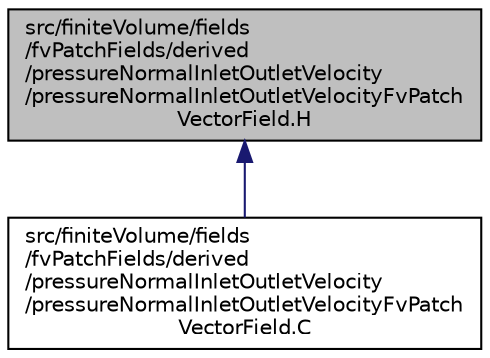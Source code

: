digraph "src/finiteVolume/fields/fvPatchFields/derived/pressureNormalInletOutletVelocity/pressureNormalInletOutletVelocityFvPatchVectorField.H"
{
  bgcolor="transparent";
  edge [fontname="Helvetica",fontsize="10",labelfontname="Helvetica",labelfontsize="10"];
  node [fontname="Helvetica",fontsize="10",shape=record];
  Node1 [label="src/finiteVolume/fields\l/fvPatchFields/derived\l/pressureNormalInletOutletVelocity\l/pressureNormalInletOutletVelocityFvPatch\lVectorField.H",height=0.2,width=0.4,color="black", fillcolor="grey75", style="filled", fontcolor="black"];
  Node1 -> Node2 [dir="back",color="midnightblue",fontsize="10",style="solid",fontname="Helvetica"];
  Node2 [label="src/finiteVolume/fields\l/fvPatchFields/derived\l/pressureNormalInletOutletVelocity\l/pressureNormalInletOutletVelocityFvPatch\lVectorField.C",height=0.2,width=0.4,color="black",URL="$a05547.html"];
}
